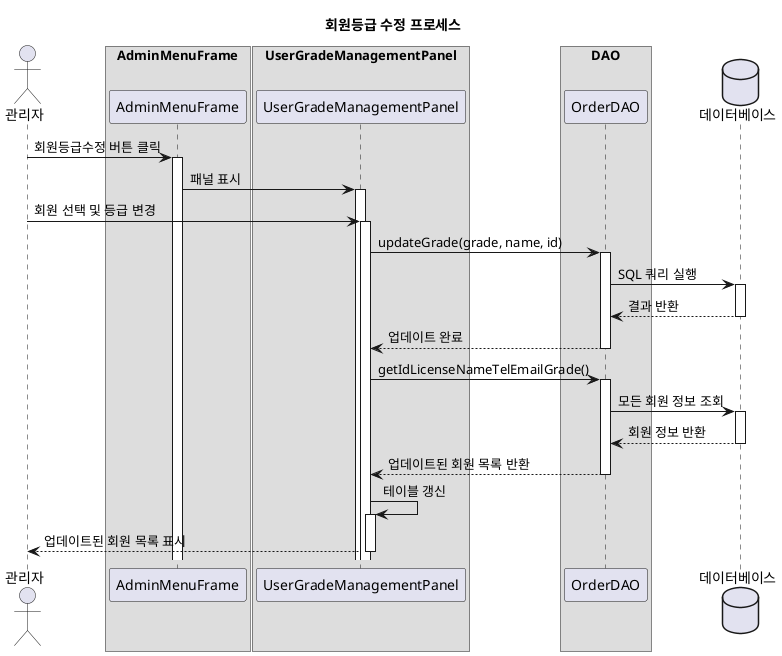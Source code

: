 @startuml
autoactivate on
title 회원등급 수정 프로세스

actor 관리자 as admin
box "AdminMenuFrame"
participant AdminMenuFrame
end box
box "UserGradeManagementPanel"
participant UserGradeManagementPanel
end box
box "DAO"
participant OrderDAO
end box
database "데이터베이스" as DB

admin -> AdminMenuFrame : 회원등급수정 버튼 클릭
AdminMenuFrame -> UserGradeManagementPanel : 패널 표시

admin -> UserGradeManagementPanel : 회원 선택 및 등급 변경
UserGradeManagementPanel -> OrderDAO : updateGrade(grade, name, id)
OrderDAO -> DB : SQL 쿼리 실행
DB --> OrderDAO : 결과 반환
OrderDAO --> UserGradeManagementPanel : 업데이트 완료

UserGradeManagementPanel -> OrderDAO : getIdLicenseNameTelEmailGrade()
OrderDAO -> DB : 모든 회원 정보 조회
DB --> OrderDAO : 회원 정보 반환
OrderDAO --> UserGradeManagementPanel : 업데이트된 회원 목록 반환

UserGradeManagementPanel -> UserGradeManagementPanel : 테이블 갱신
UserGradeManagementPanel --> admin : 업데이트된 회원 목록 표시

@enduml